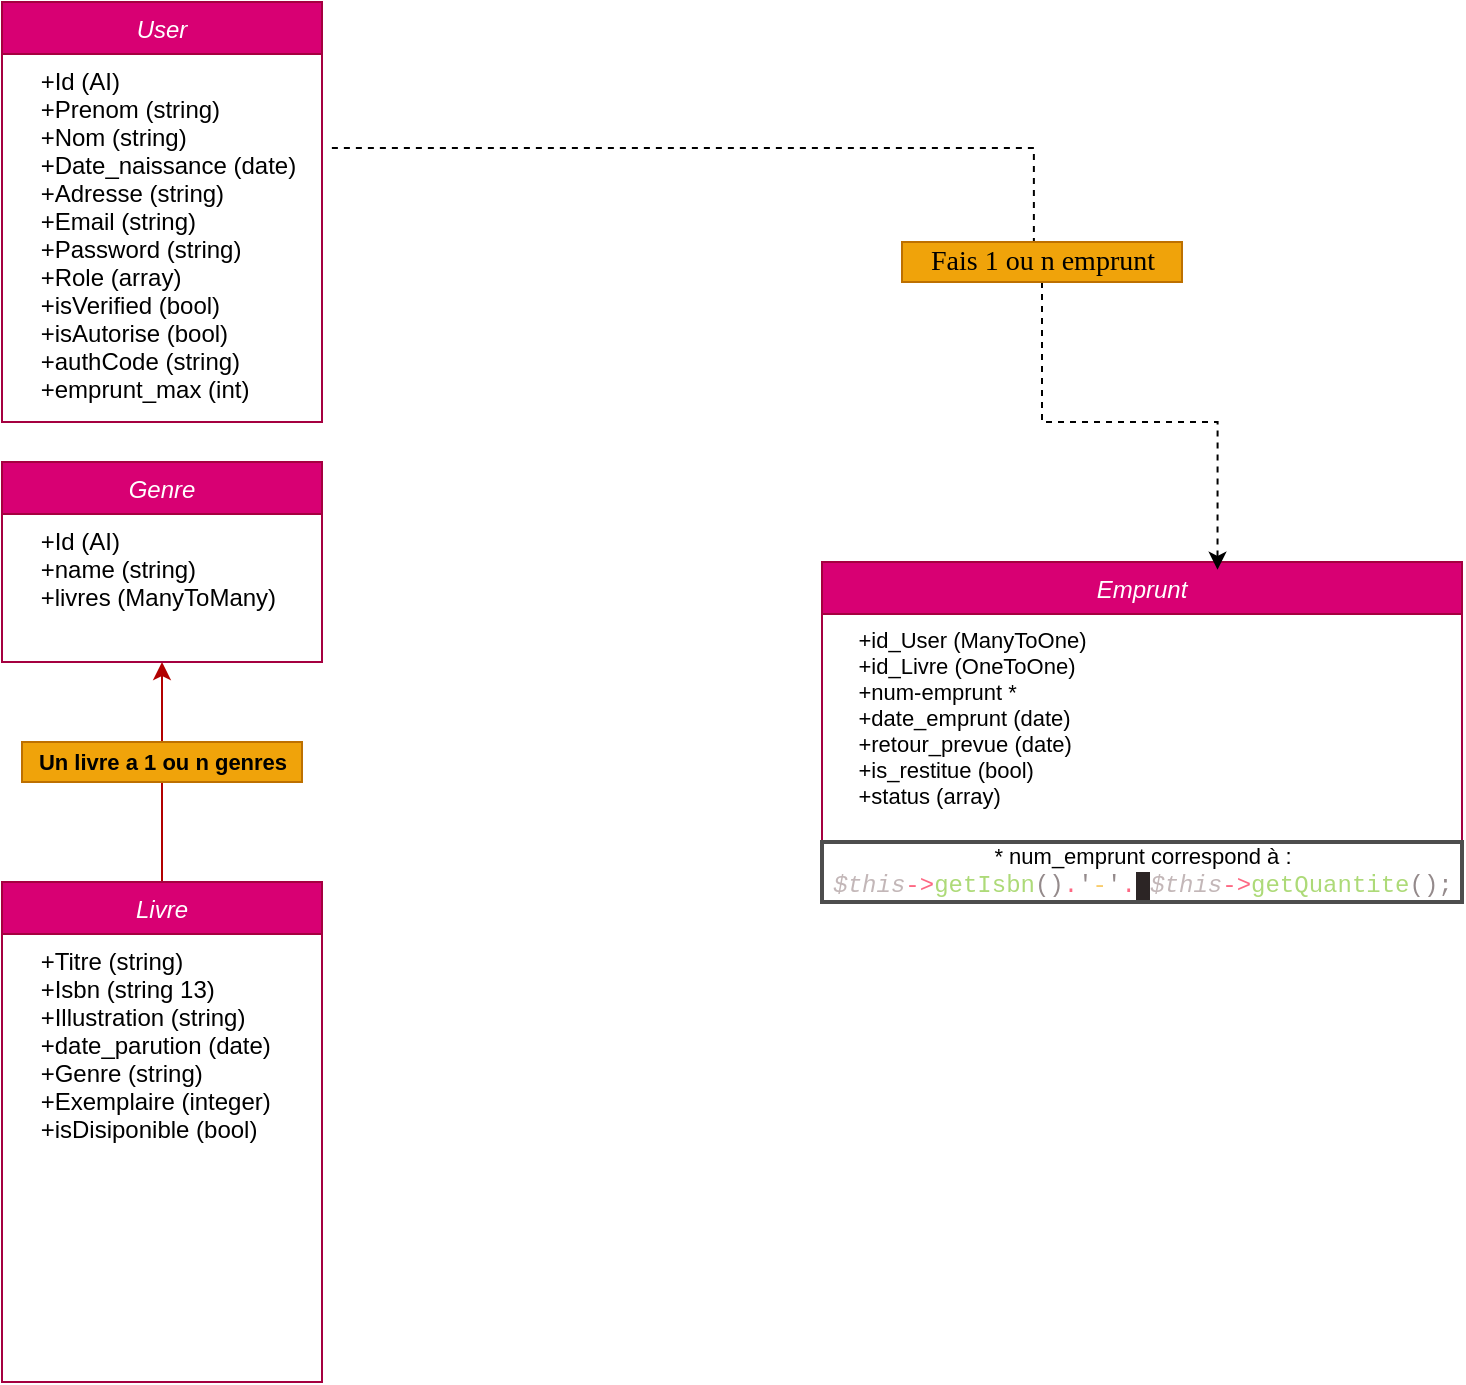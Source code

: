 <mxfile>
    <diagram id="C5RBs43oDa-KdzZeNtuy" name="Page-1">
        <mxGraphModel dx="1086" dy="790" grid="1" gridSize="10" guides="1" tooltips="1" connect="1" arrows="1" fold="1" page="1" pageScale="1" pageWidth="827" pageHeight="1169" math="0" shadow="0">
            <root>
                <mxCell id="WIyWlLk6GJQsqaUBKTNV-0"/>
                <mxCell id="WIyWlLk6GJQsqaUBKTNV-1" parent="WIyWlLk6GJQsqaUBKTNV-0"/>
                <mxCell id="zkfFHV4jXpPFQw0GAbJ--0" value="User" style="swimlane;fontStyle=2;align=center;verticalAlign=top;childLayout=stackLayout;horizontal=1;startSize=26;horizontalStack=0;resizeParent=1;resizeLast=0;collapsible=1;marginBottom=0;rounded=0;shadow=0;strokeWidth=1;fillColor=#d80073;strokeColor=#A50040;fontColor=#ffffff;" parent="WIyWlLk6GJQsqaUBKTNV-1" vertex="1">
                    <mxGeometry x="60" y="10" width="160" height="210" as="geometry">
                        <mxRectangle x="230" y="140" width="160" height="26" as="alternateBounds"/>
                    </mxGeometry>
                </mxCell>
                <mxCell id="zkfFHV4jXpPFQw0GAbJ--1" value="    +Id (AI)&#10;    +Prenom (string)&#10;    +Nom (string)&#10;    +Date_naissance (date)&#10;    +Adresse (string)&#10;    +Email (string)&#10;    +Password (string)&#10;    +Role (array)&#10;    +isVerified (bool)&#10;    +isAutorise (bool)&#10;    +authCode (string)&#10;    +emprunt_max (int)" style="text;align=left;verticalAlign=top;spacingLeft=4;spacingRight=4;overflow=hidden;rotatable=0;points=[[0,0.5],[1,0.5]];portConstraint=eastwest;" parent="zkfFHV4jXpPFQw0GAbJ--0" vertex="1">
                    <mxGeometry y="26" width="160" height="184" as="geometry"/>
                </mxCell>
                <mxCell id="YXaPY6qXGY7zq1wlbJ5o-19" style="edgeStyle=orthogonalEdgeStyle;rounded=0;sketch=0;jumpStyle=gap;orthogonalLoop=1;jettySize=auto;html=1;entryX=0.5;entryY=1;entryDx=0;entryDy=0;shadow=0;fontFamily=Verdana;fontSize=14;fontColor=default;endArrow=classic;endFill=1;sourcePerimeterSpacing=0;targetPerimeterSpacing=0;strokeWidth=1;fillColor=#e51400;strokeColor=#B20000;" parent="WIyWlLk6GJQsqaUBKTNV-1" source="YXaPY6qXGY7zq1wlbJ5o-0" target="YXaPY6qXGY7zq1wlbJ5o-17" edge="1">
                    <mxGeometry relative="1" as="geometry"/>
                </mxCell>
                <mxCell id="YXaPY6qXGY7zq1wlbJ5o-0" value="Livre" style="swimlane;fontStyle=2;align=center;verticalAlign=top;childLayout=stackLayout;horizontal=1;startSize=26;horizontalStack=0;resizeParent=1;resizeLast=0;collapsible=1;marginBottom=0;rounded=0;shadow=0;strokeWidth=1;fillColor=#d80073;strokeColor=#A50040;fontColor=#ffffff;" parent="WIyWlLk6GJQsqaUBKTNV-1" vertex="1">
                    <mxGeometry x="60" y="450" width="160" height="250" as="geometry">
                        <mxRectangle x="230" y="140" width="160" height="26" as="alternateBounds"/>
                    </mxGeometry>
                </mxCell>
                <mxCell id="YXaPY6qXGY7zq1wlbJ5o-1" value="    +Titre (string)&#10;    +Isbn (string 13)&#10;    +Illustration (string)&#10;    +date_parution (date)&#10;    +Genre (string)&#10;    +Exemplaire (integer)&#10;    +isDisiponible (bool)" style="text;align=left;verticalAlign=top;spacingLeft=4;spacingRight=4;overflow=hidden;rotatable=0;points=[[0,0.5],[1,0.5]];portConstraint=eastwest;" parent="YXaPY6qXGY7zq1wlbJ5o-0" vertex="1">
                    <mxGeometry y="26" width="160" height="220" as="geometry"/>
                </mxCell>
                <mxCell id="YXaPY6qXGY7zq1wlbJ5o-5" value="Emprunt" style="swimlane;fontStyle=2;align=center;verticalAlign=top;childLayout=stackLayout;horizontal=1;startSize=26;horizontalStack=0;resizeParent=1;resizeLast=0;collapsible=1;marginBottom=0;rounded=0;shadow=0;strokeWidth=1;fillColor=#d80073;strokeColor=#A50040;fontColor=#ffffff;" parent="WIyWlLk6GJQsqaUBKTNV-1" vertex="1">
                    <mxGeometry x="470" y="290" width="320" height="170" as="geometry">
                        <mxRectangle x="230" y="140" width="160" height="26" as="alternateBounds"/>
                    </mxGeometry>
                </mxCell>
                <mxCell id="YXaPY6qXGY7zq1wlbJ5o-6" value="    +id_User (ManyToOne)&#10;    +id_Livre (OneToOne)&#10;    +num-emprunt *&#10;    +date_emprunt (date)&#10;    +retour_prevue (date)&#10;    +is_restitue (bool)&#10;    +status (array)&#10;" style="text;align=left;verticalAlign=top;spacingLeft=4;spacingRight=4;overflow=hidden;rotatable=0;points=[[0,0.5],[1,0.5]];portConstraint=eastwest;fontSize=11;" parent="YXaPY6qXGY7zq1wlbJ5o-5" vertex="1">
                    <mxGeometry y="26" width="320" height="114" as="geometry"/>
                </mxCell>
                <mxCell id="0" value="* num_emprunt correspond à :&lt;br&gt;&lt;font style=&quot;font-size: 12px&quot;&gt;&lt;span style=&quot;font-family: &amp;#34;dank mono&amp;#34; , &amp;#34;nerd font mono&amp;#34; , &amp;#34;operator mono&amp;#34; , &amp;#34;fira code iscript&amp;#34; , &amp;#34;fira code&amp;#34; , &amp;#34;inconsolata&amp;#34; , &amp;#34;cascadia&amp;#34; , &amp;#34;consolas&amp;#34; , &amp;#34;courier new&amp;#34; , monospace ; color: rgb(195 , 183 , 184) ; font-style: italic&quot;&gt;$this&lt;/span&gt;&lt;span style=&quot;font-family: &amp;#34;dank mono&amp;#34; , &amp;#34;nerd font mono&amp;#34; , &amp;#34;operator mono&amp;#34; , &amp;#34;fira code iscript&amp;#34; , &amp;#34;fira code&amp;#34; , &amp;#34;inconsolata&amp;#34; , &amp;#34;cascadia&amp;#34; , &amp;#34;consolas&amp;#34; , &amp;#34;courier new&amp;#34; , monospace ; color: rgb(253 , 104 , 131)&quot;&gt;-&amp;gt;&lt;/span&gt;&lt;span style=&quot;font-family: &amp;#34;dank mono&amp;#34; , &amp;#34;nerd font mono&amp;#34; , &amp;#34;operator mono&amp;#34; , &amp;#34;fira code iscript&amp;#34; , &amp;#34;fira code&amp;#34; , &amp;#34;inconsolata&amp;#34; , &amp;#34;cascadia&amp;#34; , &amp;#34;consolas&amp;#34; , &amp;#34;courier new&amp;#34; , monospace ; color: rgb(173 , 218 , 120)&quot;&gt;getIsbn&lt;/span&gt;&lt;span style=&quot;font-family: &amp;#34;dank mono&amp;#34; , &amp;#34;nerd font mono&amp;#34; , &amp;#34;operator mono&amp;#34; , &amp;#34;fira code iscript&amp;#34; , &amp;#34;fira code&amp;#34; , &amp;#34;inconsolata&amp;#34; , &amp;#34;cascadia&amp;#34; , &amp;#34;consolas&amp;#34; , &amp;#34;courier new&amp;#34; , monospace ; color: rgb(148 , 138 , 139)&quot;&gt;()&lt;/span&gt;&lt;span style=&quot;font-family: &amp;#34;dank mono&amp;#34; , &amp;#34;nerd font mono&amp;#34; , &amp;#34;operator mono&amp;#34; , &amp;#34;fira code iscript&amp;#34; , &amp;#34;fira code&amp;#34; , &amp;#34;inconsolata&amp;#34; , &amp;#34;cascadia&amp;#34; , &amp;#34;consolas&amp;#34; , &amp;#34;courier new&amp;#34; , monospace ; color: rgb(253 , 104 , 131)&quot;&gt;.&lt;/span&gt;&lt;span style=&quot;font-family: &amp;#34;dank mono&amp;#34; , &amp;#34;nerd font mono&amp;#34; , &amp;#34;operator mono&amp;#34; , &amp;#34;fira code iscript&amp;#34; , &amp;#34;fira code&amp;#34; , &amp;#34;inconsolata&amp;#34; , &amp;#34;cascadia&amp;#34; , &amp;#34;consolas&amp;#34; , &amp;#34;courier new&amp;#34; , monospace ; color: rgb(148 , 138 , 139)&quot;&gt;'&lt;/span&gt;&lt;span style=&quot;font-family: &amp;#34;dank mono&amp;#34; , &amp;#34;nerd font mono&amp;#34; , &amp;#34;operator mono&amp;#34; , &amp;#34;fira code iscript&amp;#34; , &amp;#34;fira code&amp;#34; , &amp;#34;inconsolata&amp;#34; , &amp;#34;cascadia&amp;#34; , &amp;#34;consolas&amp;#34; , &amp;#34;courier new&amp;#34; , monospace ; color: rgb(249 , 204 , 108)&quot;&gt;-&lt;/span&gt;&lt;span style=&quot;font-family: &amp;#34;dank mono&amp;#34; , &amp;#34;nerd font mono&amp;#34; , &amp;#34;operator mono&amp;#34; , &amp;#34;fira code iscript&amp;#34; , &amp;#34;fira code&amp;#34; , &amp;#34;inconsolata&amp;#34; , &amp;#34;cascadia&amp;#34; , &amp;#34;consolas&amp;#34; , &amp;#34;courier new&amp;#34; , monospace ; color: rgb(148 , 138 , 139)&quot;&gt;'&lt;/span&gt;&lt;span style=&quot;font-family: &amp;#34;dank mono&amp;#34; , &amp;#34;nerd font mono&amp;#34; , &amp;#34;operator mono&amp;#34; , &amp;#34;fira code iscript&amp;#34; , &amp;#34;fira code&amp;#34; , &amp;#34;inconsolata&amp;#34; , &amp;#34;cascadia&amp;#34; , &amp;#34;consolas&amp;#34; , &amp;#34;courier new&amp;#34; , monospace ; color: rgb(253 , 104 , 131)&quot;&gt;.&lt;/span&gt;&lt;span style=&quot;background-color: rgb(44 , 37 , 37) ; color: rgb(255 , 241 , 243) ; font-family: &amp;#34;dank mono&amp;#34; , &amp;#34;nerd font mono&amp;#34; , &amp;#34;operator mono&amp;#34; , &amp;#34;fira code iscript&amp;#34; , &amp;#34;fira code&amp;#34; , &amp;#34;inconsolata&amp;#34; , &amp;#34;cascadia&amp;#34; , &amp;#34;consolas&amp;#34; , &amp;#34;courier new&amp;#34; , monospace&quot;&gt;&amp;nbsp;&lt;/span&gt;&lt;span style=&quot;font-family: &amp;#34;dank mono&amp;#34; , &amp;#34;nerd font mono&amp;#34; , &amp;#34;operator mono&amp;#34; , &amp;#34;fira code iscript&amp;#34; , &amp;#34;fira code&amp;#34; , &amp;#34;inconsolata&amp;#34; , &amp;#34;cascadia&amp;#34; , &amp;#34;consolas&amp;#34; , &amp;#34;courier new&amp;#34; , monospace ; color: rgb(195 , 183 , 184) ; font-style: italic&quot;&gt;$this&lt;/span&gt;&lt;span style=&quot;font-family: &amp;#34;dank mono&amp;#34; , &amp;#34;nerd font mono&amp;#34; , &amp;#34;operator mono&amp;#34; , &amp;#34;fira code iscript&amp;#34; , &amp;#34;fira code&amp;#34; , &amp;#34;inconsolata&amp;#34; , &amp;#34;cascadia&amp;#34; , &amp;#34;consolas&amp;#34; , &amp;#34;courier new&amp;#34; , monospace ; color: rgb(253 , 104 , 131)&quot;&gt;-&amp;gt;&lt;/span&gt;&lt;span style=&quot;font-family: &amp;#34;dank mono&amp;#34; , &amp;#34;nerd font mono&amp;#34; , &amp;#34;operator mono&amp;#34; , &amp;#34;fira code iscript&amp;#34; , &amp;#34;fira code&amp;#34; , &amp;#34;inconsolata&amp;#34; , &amp;#34;cascadia&amp;#34; , &amp;#34;consolas&amp;#34; , &amp;#34;courier new&amp;#34; , monospace ; color: rgb(173 , 218 , 120)&quot;&gt;getQuantite&lt;/span&gt;&lt;span style=&quot;font-family: &amp;#34;dank mono&amp;#34; , &amp;#34;nerd font mono&amp;#34; , &amp;#34;operator mono&amp;#34; , &amp;#34;fira code iscript&amp;#34; , &amp;#34;fira code&amp;#34; , &amp;#34;inconsolata&amp;#34; , &amp;#34;cascadia&amp;#34; , &amp;#34;consolas&amp;#34; , &amp;#34;courier new&amp;#34; , monospace ; color: rgb(148 , 138 , 139)&quot;&gt;();&lt;/span&gt;&lt;/font&gt;" style="text;html=1;resizable=0;autosize=1;align=center;verticalAlign=middle;points=[];rounded=0;fontSize=11;strokeWidth=2;strokeColor=#4D4D4D;" vertex="1" parent="YXaPY6qXGY7zq1wlbJ5o-5">
                    <mxGeometry y="140" width="320" height="30" as="geometry"/>
                </mxCell>
                <mxCell id="YXaPY6qXGY7zq1wlbJ5o-8" value="" style="endArrow=none;shadow=0;strokeWidth=1;rounded=0;endFill=0;edgeStyle=elbowEdgeStyle;elbow=vertical;dashed=1;exitX=0.471;exitY=0.05;exitDx=0;exitDy=0;startArrow=none;exitPerimeter=0;entryX=1.025;entryY=0.255;entryDx=0;entryDy=0;entryPerimeter=0;" parent="WIyWlLk6GJQsqaUBKTNV-1" source="YXaPY6qXGY7zq1wlbJ5o-11" target="zkfFHV4jXpPFQw0GAbJ--1" edge="1">
                    <mxGeometry x="0.5" y="41" relative="1" as="geometry">
                        <mxPoint x="530" y="388" as="sourcePoint"/>
                        <mxPoint x="250" y="83" as="targetPoint"/>
                        <mxPoint x="-40" y="32" as="offset"/>
                        <Array as="points">
                            <mxPoint x="330" y="83"/>
                            <mxPoint x="370" y="80"/>
                        </Array>
                    </mxGeometry>
                </mxCell>
                <mxCell id="7M5gZ5Lq1BfUcmqZ4kjH-0" style="edgeStyle=orthogonalEdgeStyle;rounded=0;orthogonalLoop=1;jettySize=auto;html=1;entryX=0.618;entryY=0.023;entryDx=0;entryDy=0;entryPerimeter=0;dashed=1;" parent="WIyWlLk6GJQsqaUBKTNV-1" source="YXaPY6qXGY7zq1wlbJ5o-11" target="YXaPY6qXGY7zq1wlbJ5o-5" edge="1">
                    <mxGeometry relative="1" as="geometry"/>
                </mxCell>
                <mxCell id="YXaPY6qXGY7zq1wlbJ5o-11" value="Fais 1 ou n emprunt" style="text;html=1;align=center;verticalAlign=middle;resizable=0;points=[];autosize=1;strokeColor=#BD7000;fillColor=#F0A30A;fontSize=14;fontFamily=Verdana;fontColor=#000000;" parent="WIyWlLk6GJQsqaUBKTNV-1" vertex="1">
                    <mxGeometry x="510" y="130" width="140" height="20" as="geometry"/>
                </mxCell>
                <mxCell id="YXaPY6qXGY7zq1wlbJ5o-17" value="Genre" style="swimlane;fontStyle=2;align=center;verticalAlign=top;childLayout=stackLayout;horizontal=1;startSize=26;horizontalStack=0;resizeParent=1;resizeLast=0;collapsible=1;marginBottom=0;rounded=0;shadow=0;strokeWidth=1;fillColor=#d80073;strokeColor=#A50040;fontColor=#ffffff;" parent="WIyWlLk6GJQsqaUBKTNV-1" vertex="1">
                    <mxGeometry x="60" y="240" width="160" height="100" as="geometry">
                        <mxRectangle x="230" y="140" width="160" height="26" as="alternateBounds"/>
                    </mxGeometry>
                </mxCell>
                <mxCell id="YXaPY6qXGY7zq1wlbJ5o-18" value="    +Id (AI)&#10;    +name (string)&#10;    +livres (ManyToMany)" style="text;align=left;verticalAlign=top;spacingLeft=4;spacingRight=4;overflow=hidden;rotatable=0;points=[[0,0.5],[1,0.5]];portConstraint=eastwest;" parent="YXaPY6qXGY7zq1wlbJ5o-17" vertex="1">
                    <mxGeometry y="26" width="160" height="74" as="geometry"/>
                </mxCell>
                <mxCell id="YXaPY6qXGY7zq1wlbJ5o-20" value="&lt;span style=&quot;font-family: &amp;#34;helvetica&amp;#34; ; font-size: 11px ; background-color: rgb(240 , 163 , 10)&quot;&gt;&lt;b&gt;Un livre a 1 ou n genres&lt;/b&gt;&lt;/span&gt;" style="text;html=1;align=center;verticalAlign=middle;resizable=0;points=[];autosize=1;strokeColor=#BD7000;fillColor=#F0A30A;fontSize=14;fontFamily=Verdana;fontColor=#000000;" parent="WIyWlLk6GJQsqaUBKTNV-1" vertex="1">
                    <mxGeometry x="70" y="380" width="140" height="20" as="geometry"/>
                </mxCell>
            </root>
        </mxGraphModel>
    </diagram>
</mxfile>